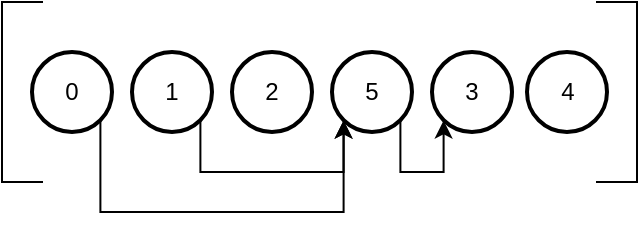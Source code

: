 <mxfile version="22.1.0" type="device">
  <diagram name="Page-1" id="dYs_9sJ-cOXFTvx8AZwM">
    <mxGraphModel dx="738" dy="441" grid="1" gridSize="10" guides="1" tooltips="1" connect="1" arrows="1" fold="1" page="1" pageScale="1" pageWidth="850" pageHeight="1100" math="0" shadow="0">
      <root>
        <mxCell id="0" />
        <mxCell id="1" parent="0" />
        <mxCell id="9BTcXQPascztsNKqXj8_-43" style="edgeStyle=orthogonalEdgeStyle;rounded=0;orthogonalLoop=1;jettySize=auto;html=1;exitX=0.855;exitY=0.855;exitDx=0;exitDy=0;exitPerimeter=0;entryX=0.145;entryY=0.855;entryDx=0;entryDy=0;entryPerimeter=0;fillColor=#e51400;strokeColor=#B20000;" edge="1" parent="1" target="9BTcXQPascztsNKqXj8_-28">
          <mxGeometry relative="1" as="geometry">
            <mxPoint x="531.7" y="424.2" as="sourcePoint" />
            <Array as="points">
              <mxPoint x="532" y="470" />
              <mxPoint x="606" y="470" />
            </Array>
          </mxGeometry>
        </mxCell>
        <mxCell id="9BTcXQPascztsNKqXj8_-48" value="4" style="strokeWidth=2;html=1;shape=mxgraph.flowchart.start_2;whiteSpace=wrap;" vertex="1" parent="1">
          <mxGeometry x="647.5" y="520" width="40" height="40" as="geometry" />
        </mxCell>
        <mxCell id="9BTcXQPascztsNKqXj8_-49" value="1" style="strokeWidth=2;html=1;shape=mxgraph.flowchart.start_2;whiteSpace=wrap;" vertex="1" parent="1">
          <mxGeometry x="450" y="520" width="40" height="40" as="geometry" />
        </mxCell>
        <mxCell id="9BTcXQPascztsNKqXj8_-50" value="2" style="strokeWidth=2;html=1;shape=mxgraph.flowchart.start_2;whiteSpace=wrap;" vertex="1" parent="1">
          <mxGeometry x="500" y="520" width="40" height="40" as="geometry" />
        </mxCell>
        <mxCell id="9BTcXQPascztsNKqXj8_-51" value="3" style="strokeWidth=2;html=1;shape=mxgraph.flowchart.start_2;whiteSpace=wrap;" vertex="1" parent="1">
          <mxGeometry x="600" y="520" width="40" height="40" as="geometry" />
        </mxCell>
        <mxCell id="9BTcXQPascztsNKqXj8_-52" value="" style="shape=partialRectangle;whiteSpace=wrap;html=1;bottom=1;right=1;left=1;top=0;fillColor=none;routingCenterX=-0.5;rotation=90;" vertex="1" parent="1">
          <mxGeometry x="350" y="530" width="90" height="20" as="geometry" />
        </mxCell>
        <mxCell id="9BTcXQPascztsNKqXj8_-53" value="" style="shape=partialRectangle;whiteSpace=wrap;html=1;bottom=1;right=1;left=1;top=0;fillColor=none;routingCenterX=-0.5;rotation=-90;" vertex="1" parent="1">
          <mxGeometry x="647.5" y="530" width="90" height="20" as="geometry" />
        </mxCell>
        <mxCell id="9BTcXQPascztsNKqXj8_-54" value="5" style="strokeWidth=2;html=1;shape=mxgraph.flowchart.start_2;whiteSpace=wrap;" vertex="1" parent="1">
          <mxGeometry x="550" y="520" width="40" height="40" as="geometry" />
        </mxCell>
        <mxCell id="9BTcXQPascztsNKqXj8_-72" style="edgeStyle=orthogonalEdgeStyle;rounded=0;orthogonalLoop=1;jettySize=auto;html=1;exitX=0.855;exitY=0.855;exitDx=0;exitDy=0;exitPerimeter=0;entryX=0.145;entryY=0.855;entryDx=0;entryDy=0;entryPerimeter=0;" edge="1" parent="1" source="9BTcXQPascztsNKqXj8_-49" target="9BTcXQPascztsNKqXj8_-54">
          <mxGeometry relative="1" as="geometry">
            <Array as="points">
              <mxPoint x="484" y="580" />
              <mxPoint x="556" y="580" />
            </Array>
          </mxGeometry>
        </mxCell>
        <mxCell id="9BTcXQPascztsNKqXj8_-105" value="0" style="strokeWidth=2;html=1;shape=mxgraph.flowchart.start_2;whiteSpace=wrap;" vertex="1" parent="1">
          <mxGeometry x="400" y="520" width="40" height="40" as="geometry" />
        </mxCell>
        <mxCell id="9BTcXQPascztsNKqXj8_-114" style="edgeStyle=orthogonalEdgeStyle;rounded=0;orthogonalLoop=1;jettySize=auto;html=1;exitX=0.855;exitY=0.855;exitDx=0;exitDy=0;exitPerimeter=0;entryX=0.145;entryY=0.855;entryDx=0;entryDy=0;entryPerimeter=0;" edge="1" parent="1" source="9BTcXQPascztsNKqXj8_-105" target="9BTcXQPascztsNKqXj8_-54">
          <mxGeometry relative="1" as="geometry">
            <Array as="points">
              <mxPoint x="434" y="600" />
              <mxPoint x="556" y="600" />
            </Array>
          </mxGeometry>
        </mxCell>
        <mxCell id="9BTcXQPascztsNKqXj8_-124" style="edgeStyle=orthogonalEdgeStyle;rounded=0;orthogonalLoop=1;jettySize=auto;html=1;exitX=0.855;exitY=0.855;exitDx=0;exitDy=0;exitPerimeter=0;entryX=0.145;entryY=0.855;entryDx=0;entryDy=0;entryPerimeter=0;" edge="1" parent="1" source="9BTcXQPascztsNKqXj8_-54" target="9BTcXQPascztsNKqXj8_-51">
          <mxGeometry relative="1" as="geometry">
            <Array as="points">
              <mxPoint x="584" y="580" />
              <mxPoint x="606" y="580" />
            </Array>
          </mxGeometry>
        </mxCell>
      </root>
    </mxGraphModel>
  </diagram>
</mxfile>
